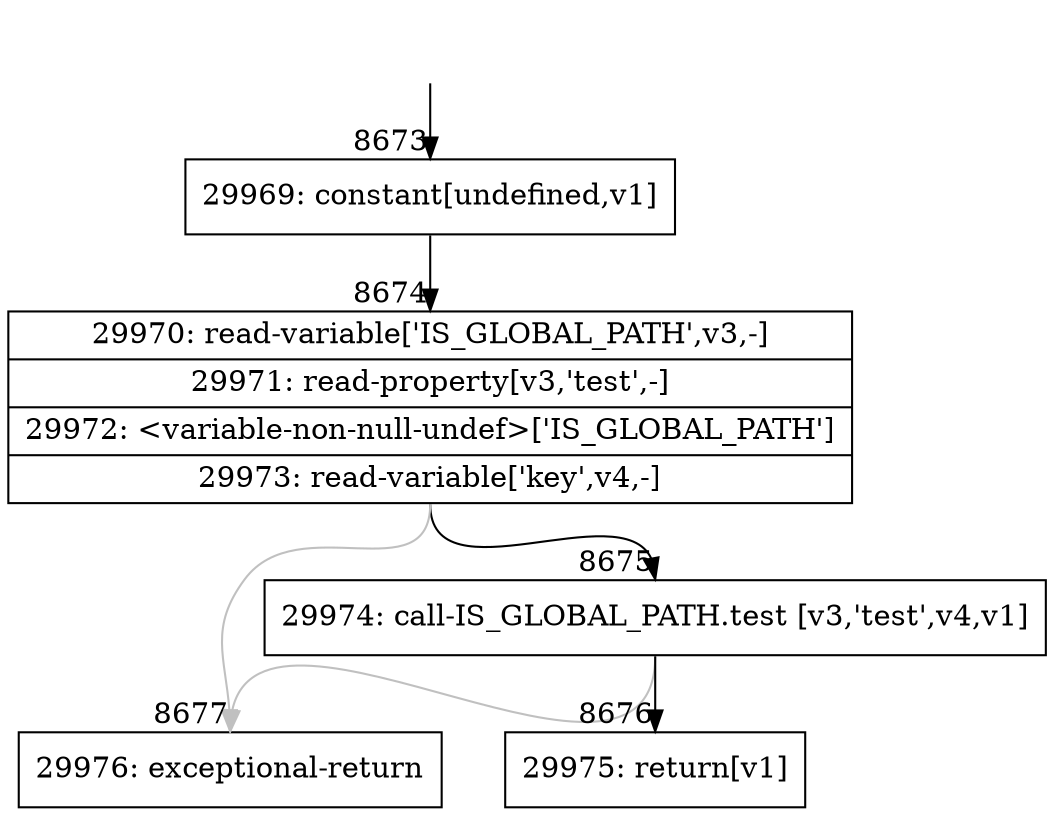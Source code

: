 digraph {
rankdir="TD"
BB_entry731[shape=none,label=""];
BB_entry731 -> BB8673 [tailport=s, headport=n, headlabel="    8673"]
BB8673 [shape=record label="{29969: constant[undefined,v1]}" ] 
BB8673 -> BB8674 [tailport=s, headport=n, headlabel="      8674"]
BB8674 [shape=record label="{29970: read-variable['IS_GLOBAL_PATH',v3,-]|29971: read-property[v3,'test',-]|29972: \<variable-non-null-undef\>['IS_GLOBAL_PATH']|29973: read-variable['key',v4,-]}" ] 
BB8674 -> BB8675 [tailport=s, headport=n, headlabel="      8675"]
BB8674 -> BB8677 [tailport=s, headport=n, color=gray, headlabel="      8677"]
BB8675 [shape=record label="{29974: call-IS_GLOBAL_PATH.test [v3,'test',v4,v1]}" ] 
BB8675 -> BB8676 [tailport=s, headport=n, headlabel="      8676"]
BB8675 -> BB8677 [tailport=s, headport=n, color=gray]
BB8676 [shape=record label="{29975: return[v1]}" ] 
BB8677 [shape=record label="{29976: exceptional-return}" ] 
//#$~ 15543
}
